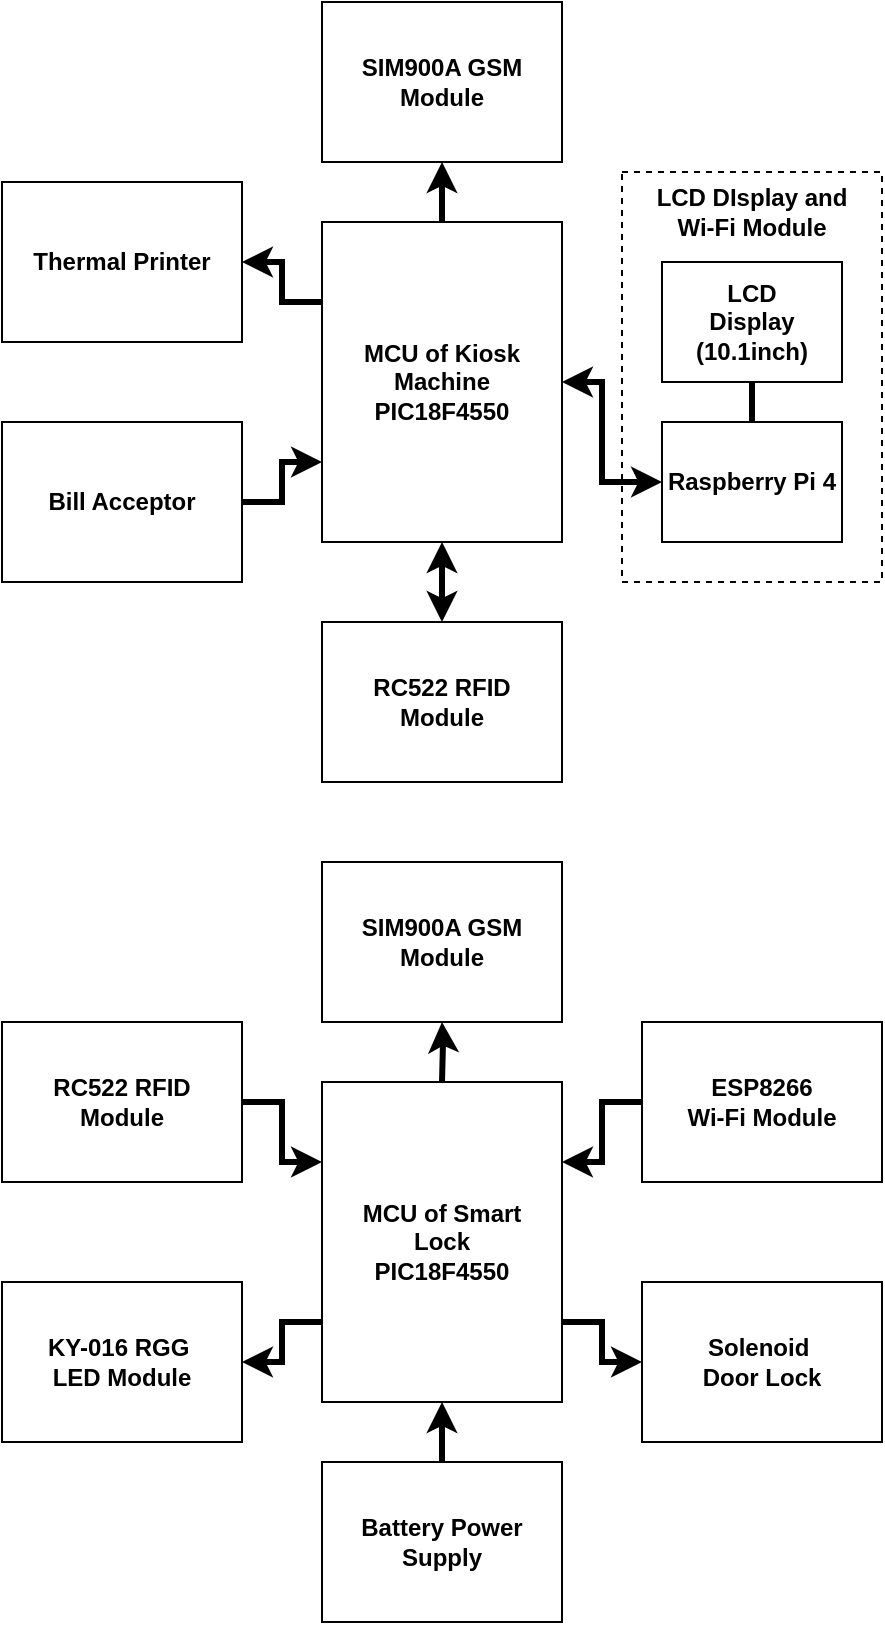 <mxfile version="20.8.1" type="device"><diagram id="HnXyBfiqJ36Gc0eIB2Du" name="Page-1"><mxGraphModel dx="1050" dy="1583" grid="1" gridSize="10" guides="1" tooltips="1" connect="1" arrows="1" fold="1" page="1" pageScale="1" pageWidth="850" pageHeight="1100" math="0" shadow="0"><root><mxCell id="0"/><mxCell id="1" parent="0"/><mxCell id="SG25tDaXU344INAYb94a-8" value="" style="rounded=0;whiteSpace=wrap;html=1;dashed=1;glass=0;fillStyle=auto;" parent="1" vertex="1"><mxGeometry x="515" y="-955" width="130" height="205" as="geometry"/></mxCell><mxCell id="SG25tDaXU344INAYb94a-34" value="" style="edgeStyle=orthogonalEdgeStyle;rounded=0;orthogonalLoop=1;jettySize=auto;html=1;strokeWidth=3;endArrow=classic;endFill=1;startArrow=none;startFill=0;" parent="1" source="H50MlxAQ6DMzsFsC3M9d-1" target="H50MlxAQ6DMzsFsC3M9d-21" edge="1"><mxGeometry relative="1" as="geometry"/></mxCell><mxCell id="H50MlxAQ6DMzsFsC3M9d-1" value="&lt;b&gt;MCU of Kiosk Machine&lt;br&gt;PIC18F4550&lt;/b&gt;" style="rounded=0;whiteSpace=wrap;html=1;" parent="1" vertex="1"><mxGeometry x="365" y="-930" width="120" height="160" as="geometry"/></mxCell><mxCell id="SG25tDaXU344INAYb94a-15" style="edgeStyle=orthogonalEdgeStyle;rounded=0;orthogonalLoop=1;jettySize=auto;html=1;exitX=1;exitY=0.5;exitDx=0;exitDy=0;entryX=0;entryY=0.75;entryDx=0;entryDy=0;strokeWidth=3;endArrow=classic;endFill=1;" parent="1" source="H50MlxAQ6DMzsFsC3M9d-13" target="H50MlxAQ6DMzsFsC3M9d-1" edge="1"><mxGeometry relative="1" as="geometry"/></mxCell><mxCell id="H50MlxAQ6DMzsFsC3M9d-13" value="&lt;b&gt;Bill Acceptor&lt;br&gt;&lt;/b&gt;" style="rounded=0;whiteSpace=wrap;html=1;" parent="1" vertex="1"><mxGeometry x="205" y="-830" width="120" height="80" as="geometry"/></mxCell><mxCell id="SG25tDaXU344INAYb94a-14" style="edgeStyle=orthogonalEdgeStyle;rounded=0;orthogonalLoop=1;jettySize=auto;html=1;exitX=1;exitY=0.5;exitDx=0;exitDy=0;entryX=0;entryY=0.25;entryDx=0;entryDy=0;strokeWidth=3;endArrow=none;endFill=0;startArrow=classic;startFill=1;" parent="1" source="H50MlxAQ6DMzsFsC3M9d-16" target="H50MlxAQ6DMzsFsC3M9d-1" edge="1"><mxGeometry relative="1" as="geometry"/></mxCell><mxCell id="H50MlxAQ6DMzsFsC3M9d-16" value="&lt;b&gt;Thermal Printer&lt;/b&gt;" style="rounded=0;whiteSpace=wrap;html=1;" parent="1" vertex="1"><mxGeometry x="205" y="-950" width="120" height="80" as="geometry"/></mxCell><mxCell id="SG25tDaXU344INAYb94a-33" value="" style="edgeStyle=orthogonalEdgeStyle;rounded=0;orthogonalLoop=1;jettySize=auto;html=1;strokeWidth=3;endArrow=classic;endFill=1;startArrow=classic;startFill=1;" parent="1" source="H50MlxAQ6DMzsFsC3M9d-19" target="H50MlxAQ6DMzsFsC3M9d-1" edge="1"><mxGeometry relative="1" as="geometry"/></mxCell><mxCell id="H50MlxAQ6DMzsFsC3M9d-19" value="&lt;b style=&quot;border-color: var(--border-color);&quot;&gt;RC522 RFID&lt;br style=&quot;border-color: var(--border-color);&quot;&gt;Module&lt;/b&gt;&lt;b&gt;&lt;br&gt;&lt;/b&gt;" style="rounded=0;whiteSpace=wrap;html=1;" parent="1" vertex="1"><mxGeometry x="365" y="-730" width="120" height="80" as="geometry"/></mxCell><mxCell id="H50MlxAQ6DMzsFsC3M9d-21" value="&lt;b style=&quot;border-color: var(--border-color);&quot;&gt;SIM900A GSM&lt;br style=&quot;border-color: var(--border-color);&quot;&gt;Module&lt;/b&gt;&lt;b&gt;&lt;br&gt;&lt;/b&gt;" style="rounded=0;whiteSpace=wrap;html=1;" parent="1" vertex="1"><mxGeometry x="365" y="-1040" width="120" height="80" as="geometry"/></mxCell><mxCell id="SG25tDaXU344INAYb94a-9" value="&lt;b&gt;LCD DIsplay and Wi-Fi Module&lt;/b&gt;" style="text;html=1;strokeColor=none;fillColor=none;align=center;verticalAlign=middle;whiteSpace=wrap;rounded=0;" parent="1" vertex="1"><mxGeometry x="525" y="-950" width="110" height="30" as="geometry"/></mxCell><mxCell id="SG25tDaXU344INAYb94a-19" value="&lt;b&gt;MCU of Smart &lt;br&gt;Lock&lt;br&gt;PIC18F4550&lt;/b&gt;" style="rounded=0;whiteSpace=wrap;html=1;" parent="1" vertex="1"><mxGeometry x="365" y="-500" width="120" height="160" as="geometry"/></mxCell><mxCell id="SG25tDaXU344INAYb94a-24" style="edgeStyle=orthogonalEdgeStyle;rounded=0;orthogonalLoop=1;jettySize=auto;html=1;exitX=1;exitY=0.5;exitDx=0;exitDy=0;entryX=0;entryY=0.25;entryDx=0;entryDy=0;strokeWidth=3;endArrow=classic;endFill=1;" parent="1" source="SG25tDaXU344INAYb94a-20" target="SG25tDaXU344INAYb94a-19" edge="1"><mxGeometry relative="1" as="geometry"/></mxCell><mxCell id="SG25tDaXU344INAYb94a-20" value="&lt;b&gt;RC522 RFID&lt;br&gt;Module&lt;br&gt;&lt;/b&gt;" style="rounded=0;whiteSpace=wrap;html=1;" parent="1" vertex="1"><mxGeometry x="205" y="-530" width="120" height="80" as="geometry"/></mxCell><mxCell id="SG25tDaXU344INAYb94a-25" style="edgeStyle=orthogonalEdgeStyle;rounded=0;orthogonalLoop=1;jettySize=auto;html=1;exitX=1;exitY=0.5;exitDx=0;exitDy=0;entryX=0;entryY=0.75;entryDx=0;entryDy=0;strokeWidth=3;endArrow=none;endFill=0;startArrow=classic;startFill=1;" parent="1" source="SG25tDaXU344INAYb94a-21" target="SG25tDaXU344INAYb94a-19" edge="1"><mxGeometry relative="1" as="geometry"/></mxCell><mxCell id="SG25tDaXU344INAYb94a-21" value="&lt;b&gt;KY-016 RGG&amp;nbsp;&lt;br&gt;LED Module&lt;br&gt;&lt;/b&gt;" style="rounded=0;whiteSpace=wrap;html=1;" parent="1" vertex="1"><mxGeometry x="205" y="-400" width="120" height="80" as="geometry"/></mxCell><mxCell id="SG25tDaXU344INAYb94a-26" style="edgeStyle=orthogonalEdgeStyle;rounded=0;orthogonalLoop=1;jettySize=auto;html=1;exitX=0;exitY=0.5;exitDx=0;exitDy=0;entryX=1;entryY=0.25;entryDx=0;entryDy=0;strokeWidth=3;endArrow=classic;endFill=1;" parent="1" source="SG25tDaXU344INAYb94a-22" target="SG25tDaXU344INAYb94a-19" edge="1"><mxGeometry relative="1" as="geometry"/></mxCell><mxCell id="SG25tDaXU344INAYb94a-22" value="&lt;b&gt;ESP8266&lt;br&gt;Wi-Fi Module&lt;br&gt;&lt;/b&gt;" style="rounded=0;whiteSpace=wrap;html=1;" parent="1" vertex="1"><mxGeometry x="525" y="-530" width="120" height="80" as="geometry"/></mxCell><mxCell id="SG25tDaXU344INAYb94a-27" style="edgeStyle=orthogonalEdgeStyle;rounded=0;orthogonalLoop=1;jettySize=auto;html=1;exitX=0;exitY=0.5;exitDx=0;exitDy=0;entryX=1;entryY=0.75;entryDx=0;entryDy=0;strokeWidth=3;endArrow=none;endFill=0;startArrow=classic;startFill=1;" parent="1" source="SG25tDaXU344INAYb94a-23" target="SG25tDaXU344INAYb94a-19" edge="1"><mxGeometry relative="1" as="geometry"/></mxCell><mxCell id="SG25tDaXU344INAYb94a-23" value="&lt;b&gt;Solenoid&amp;nbsp;&lt;br&gt;Door Lock&lt;br&gt;&lt;/b&gt;" style="rounded=0;whiteSpace=wrap;html=1;" parent="1" vertex="1"><mxGeometry x="525" y="-400" width="120" height="80" as="geometry"/></mxCell><mxCell id="SG25tDaXU344INAYb94a-32" style="edgeStyle=orthogonalEdgeStyle;rounded=0;orthogonalLoop=1;jettySize=auto;html=1;exitX=0;exitY=0.5;exitDx=0;exitDy=0;entryX=1;entryY=0.5;entryDx=0;entryDy=0;strokeWidth=3;endArrow=classic;endFill=1;startArrow=classic;startFill=1;" parent="1" source="SG25tDaXU344INAYb94a-28" target="H50MlxAQ6DMzsFsC3M9d-1" edge="1"><mxGeometry relative="1" as="geometry"><Array as="points"><mxPoint x="505" y="-800"/><mxPoint x="505" y="-850"/></Array></mxGeometry></mxCell><mxCell id="SG25tDaXU344INAYb94a-28" value="&lt;b&gt;Raspberry Pi 4&lt;br&gt;&lt;/b&gt;" style="rounded=0;whiteSpace=wrap;html=1;" parent="1" vertex="1"><mxGeometry x="535" y="-830" width="90" height="60" as="geometry"/></mxCell><mxCell id="SG25tDaXU344INAYb94a-31" value="" style="edgeStyle=orthogonalEdgeStyle;rounded=0;orthogonalLoop=1;jettySize=auto;html=1;strokeWidth=3;endArrow=none;endFill=0;" parent="1" source="SG25tDaXU344INAYb94a-29" target="SG25tDaXU344INAYb94a-28" edge="1"><mxGeometry relative="1" as="geometry"/></mxCell><mxCell id="SG25tDaXU344INAYb94a-29" value="&lt;b&gt;LCD&lt;br&gt;Display (10.1inch)&lt;br&gt;&lt;/b&gt;" style="rounded=0;whiteSpace=wrap;html=1;" parent="1" vertex="1"><mxGeometry x="535" y="-910" width="90" height="60" as="geometry"/></mxCell><mxCell id="SG25tDaXU344INAYb94a-36" value="" style="edgeStyle=orthogonalEdgeStyle;rounded=0;orthogonalLoop=1;jettySize=auto;html=1;strokeWidth=3;endArrow=classic;endFill=1;" parent="1" source="SG25tDaXU344INAYb94a-35" target="SG25tDaXU344INAYb94a-19" edge="1"><mxGeometry relative="1" as="geometry"/></mxCell><mxCell id="SG25tDaXU344INAYb94a-35" value="&lt;b&gt;Battery Power&lt;br&gt;Supply&lt;br&gt;&lt;/b&gt;" style="rounded=0;whiteSpace=wrap;html=1;" parent="1" vertex="1"><mxGeometry x="365" y="-310" width="120" height="80" as="geometry"/></mxCell><mxCell id="4T4nQHZ64uiIomXhTlVv-2" value="" style="edgeStyle=orthogonalEdgeStyle;rounded=0;orthogonalLoop=1;jettySize=auto;html=1;strokeWidth=3;endArrow=classic;endFill=1;startArrow=none;startFill=0;" edge="1" parent="1" target="4T4nQHZ64uiIomXhTlVv-3"><mxGeometry relative="1" as="geometry"><mxPoint x="425" y="-500" as="sourcePoint"/></mxGeometry></mxCell><mxCell id="4T4nQHZ64uiIomXhTlVv-3" value="&lt;b&gt;SIM900A GSM&lt;br&gt;Module&lt;br&gt;&lt;/b&gt;" style="rounded=0;whiteSpace=wrap;html=1;" vertex="1" parent="1"><mxGeometry x="365" y="-610" width="120" height="80" as="geometry"/></mxCell></root></mxGraphModel></diagram></mxfile>